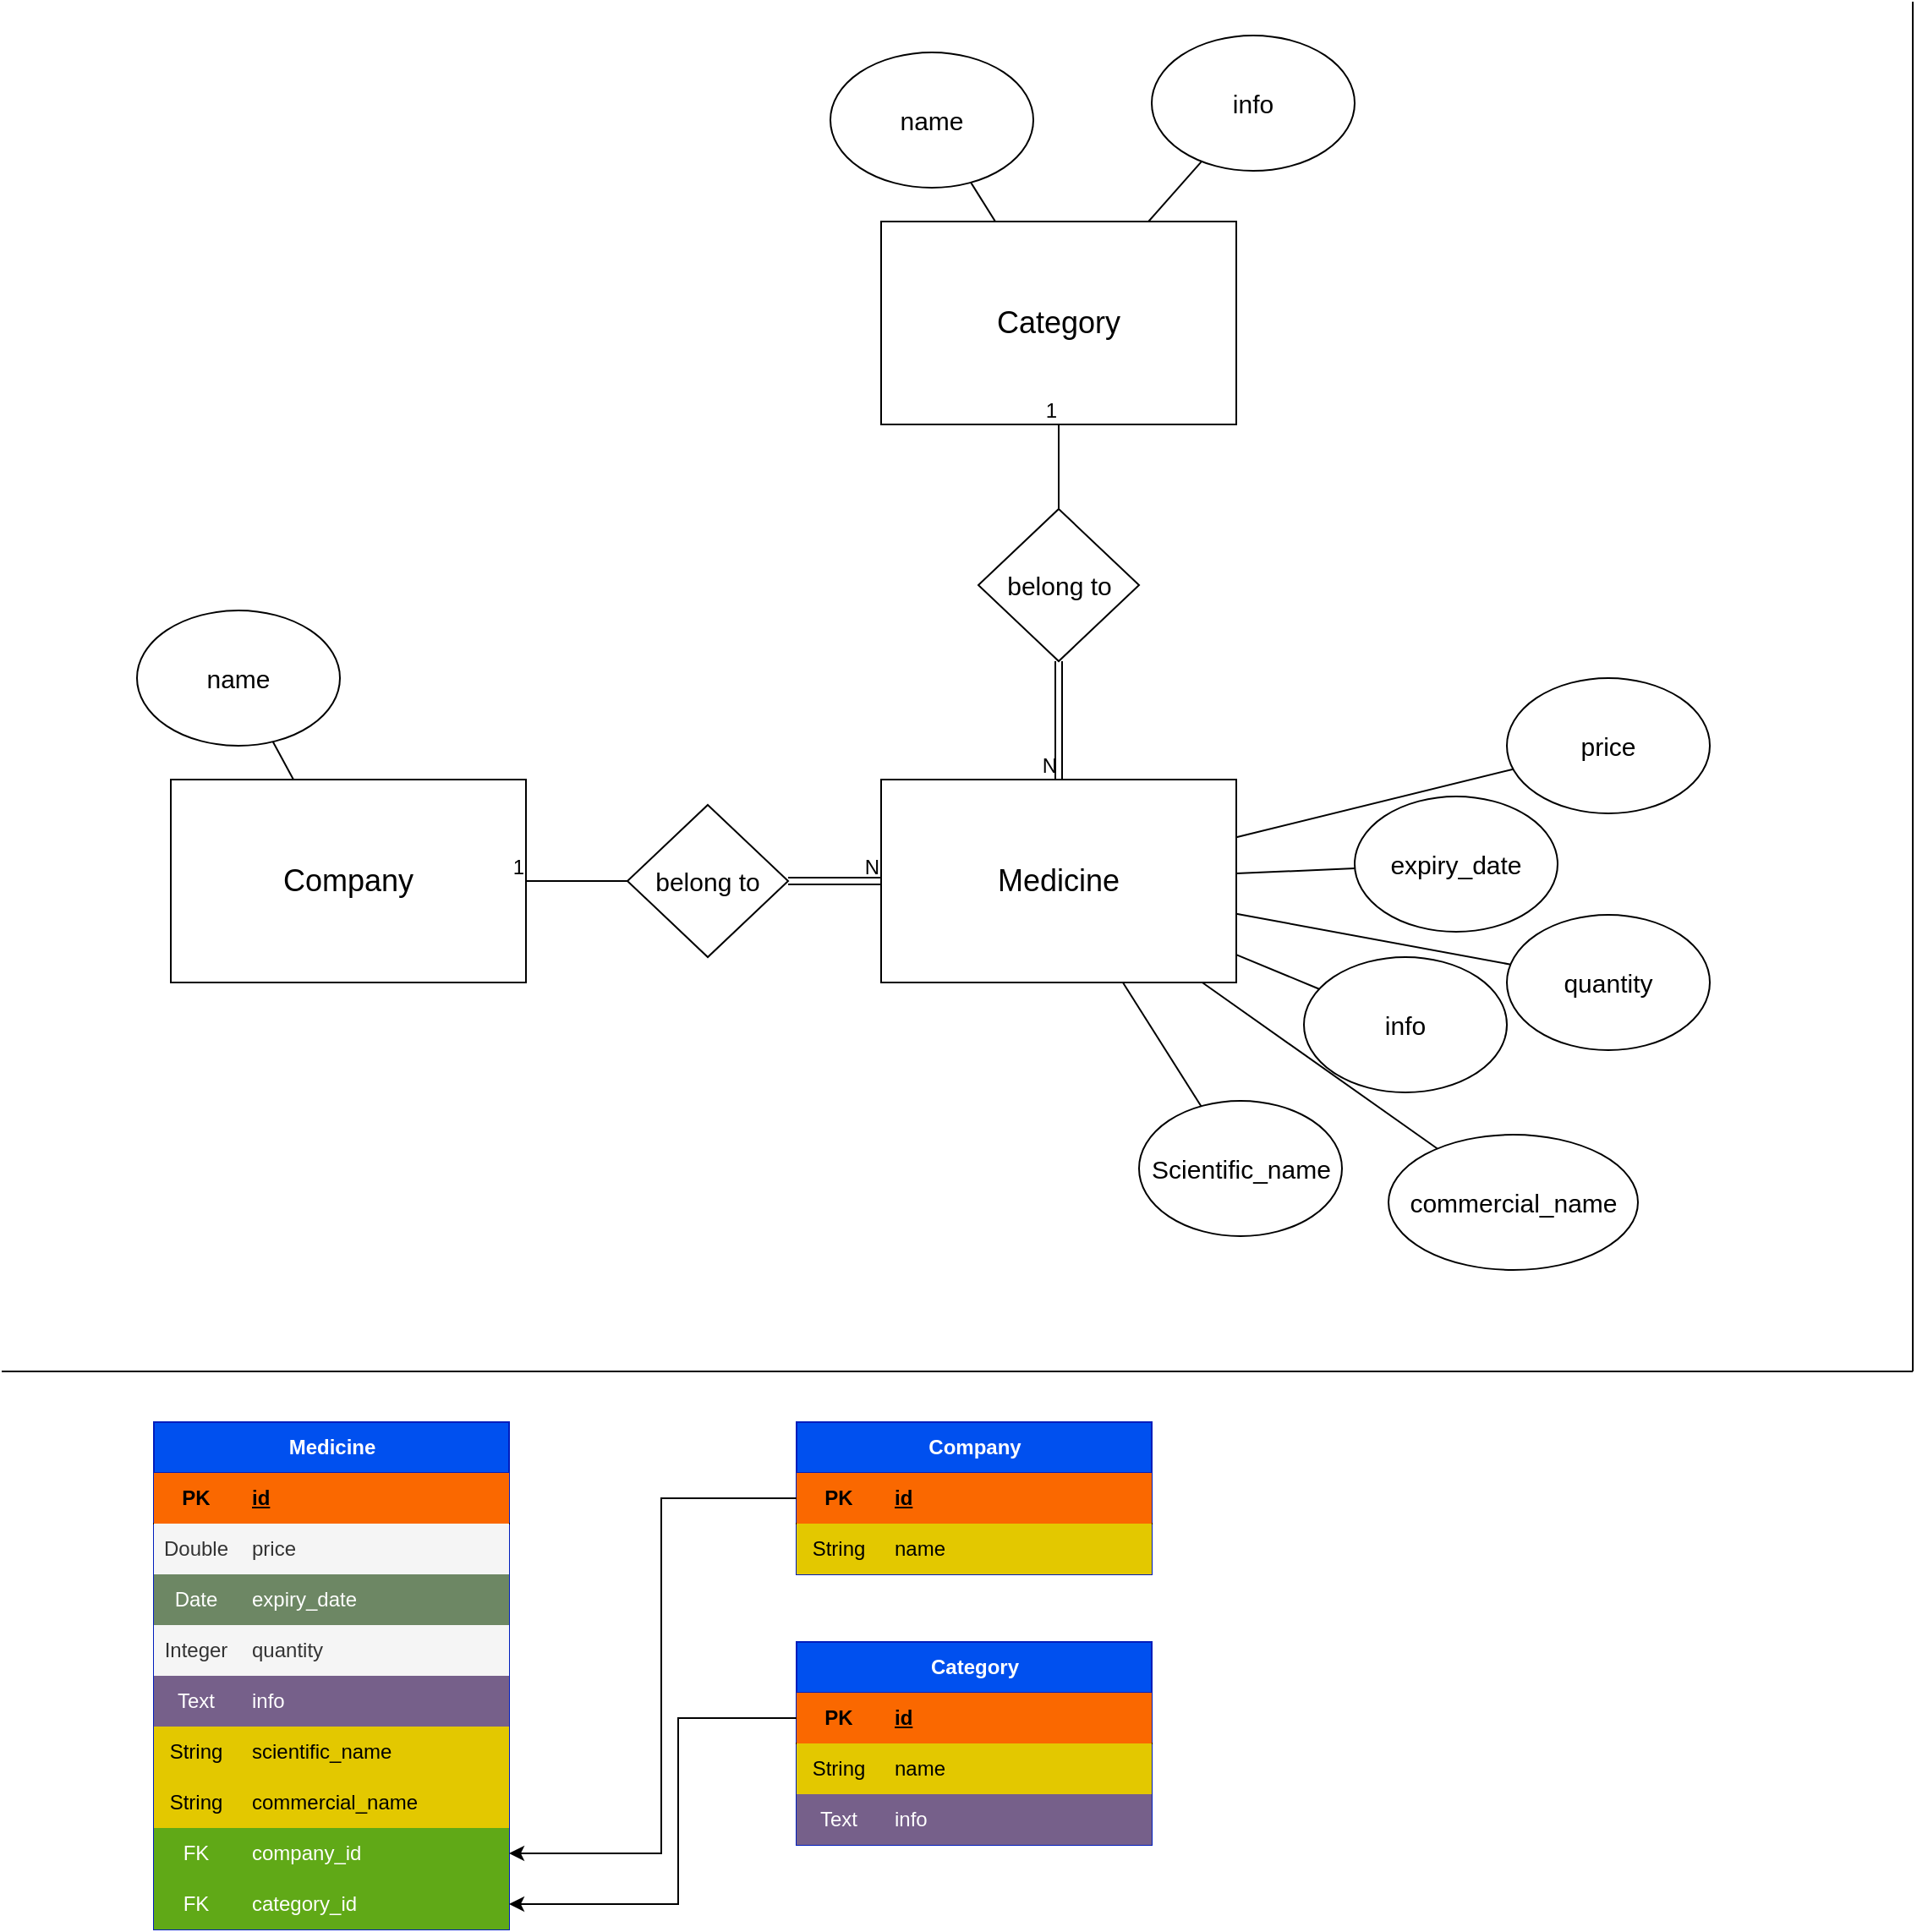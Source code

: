 <mxfile version="24.8.3">
  <diagram name="Page-1" id="ktYYeQN8WLj7u1vCZWg3">
    <mxGraphModel dx="1618" dy="426" grid="1" gridSize="10" guides="1" tooltips="1" connect="1" arrows="1" fold="1" page="1" pageScale="1" pageWidth="850" pageHeight="1100" math="0" shadow="0">
      <root>
        <mxCell id="0" />
        <mxCell id="1" parent="0" />
        <mxCell id="5e0rTwiGWB9B-gvFL6qZ-2" value="Company" style="rounded=0;whiteSpace=wrap;html=1;fontSize=18;" parent="1" vertex="1">
          <mxGeometry x="70" y="460" width="210" height="120" as="geometry" />
        </mxCell>
        <mxCell id="5e0rTwiGWB9B-gvFL6qZ-3" value="name" style="ellipse;whiteSpace=wrap;html=1;fontSize=15;" parent="1" vertex="1">
          <mxGeometry x="50" y="360" width="120" height="80" as="geometry" />
        </mxCell>
        <mxCell id="5e0rTwiGWB9B-gvFL6qZ-4" value="" style="endArrow=none;html=1;rounded=0;" parent="1" source="5e0rTwiGWB9B-gvFL6qZ-2" target="5e0rTwiGWB9B-gvFL6qZ-3" edge="1">
          <mxGeometry width="50" height="50" relative="1" as="geometry">
            <mxPoint x="260" y="450" as="sourcePoint" />
            <mxPoint x="310" y="400" as="targetPoint" />
          </mxGeometry>
        </mxCell>
        <mxCell id="5e0rTwiGWB9B-gvFL6qZ-5" value="Category" style="rounded=0;whiteSpace=wrap;html=1;fontSize=18;" parent="1" vertex="1">
          <mxGeometry x="490" y="130" width="210" height="120" as="geometry" />
        </mxCell>
        <mxCell id="5e0rTwiGWB9B-gvFL6qZ-6" value="name" style="ellipse;whiteSpace=wrap;html=1;fontSize=15;" parent="1" vertex="1">
          <mxGeometry x="460" y="30" width="120" height="80" as="geometry" />
        </mxCell>
        <mxCell id="5e0rTwiGWB9B-gvFL6qZ-7" value="" style="endArrow=none;html=1;rounded=0;" parent="1" source="5e0rTwiGWB9B-gvFL6qZ-5" target="5e0rTwiGWB9B-gvFL6qZ-6" edge="1">
          <mxGeometry width="50" height="50" relative="1" as="geometry">
            <mxPoint x="670" y="120" as="sourcePoint" />
            <mxPoint x="720" y="70" as="targetPoint" />
          </mxGeometry>
        </mxCell>
        <mxCell id="5e0rTwiGWB9B-gvFL6qZ-13" value="info" style="ellipse;whiteSpace=wrap;html=1;fontSize=15;" parent="1" vertex="1">
          <mxGeometry x="650" y="20" width="120" height="80" as="geometry" />
        </mxCell>
        <mxCell id="5e0rTwiGWB9B-gvFL6qZ-14" value="" style="endArrow=none;html=1;rounded=0;" parent="1" source="5e0rTwiGWB9B-gvFL6qZ-5" target="5e0rTwiGWB9B-gvFL6qZ-13" edge="1">
          <mxGeometry width="50" height="50" relative="1" as="geometry">
            <mxPoint x="768" y="120" as="sourcePoint" />
            <mxPoint x="930" y="60" as="targetPoint" />
          </mxGeometry>
        </mxCell>
        <mxCell id="5e0rTwiGWB9B-gvFL6qZ-15" value="Medicine" style="rounded=0;whiteSpace=wrap;html=1;fontSize=18;" parent="1" vertex="1">
          <mxGeometry x="490" y="460" width="210" height="120" as="geometry" />
        </mxCell>
        <mxCell id="5e0rTwiGWB9B-gvFL6qZ-16" value="Scientific_name" style="ellipse;whiteSpace=wrap;html=1;fontSize=15;" parent="1" vertex="1">
          <mxGeometry x="642.5" y="650" width="120" height="80" as="geometry" />
        </mxCell>
        <mxCell id="5e0rTwiGWB9B-gvFL6qZ-17" value="" style="endArrow=none;html=1;rounded=0;" parent="1" source="5e0rTwiGWB9B-gvFL6qZ-15" target="5e0rTwiGWB9B-gvFL6qZ-16" edge="1">
          <mxGeometry width="50" height="50" relative="1" as="geometry">
            <mxPoint x="670" y="450" as="sourcePoint" />
            <mxPoint x="720" y="400" as="targetPoint" />
          </mxGeometry>
        </mxCell>
        <mxCell id="5e0rTwiGWB9B-gvFL6qZ-18" value="info" style="ellipse;whiteSpace=wrap;html=1;fontSize=15;" parent="1" vertex="1">
          <mxGeometry x="740" y="565" width="120" height="80" as="geometry" />
        </mxCell>
        <mxCell id="5e0rTwiGWB9B-gvFL6qZ-19" value="" style="endArrow=none;html=1;rounded=0;" parent="1" source="5e0rTwiGWB9B-gvFL6qZ-15" target="5e0rTwiGWB9B-gvFL6qZ-18" edge="1">
          <mxGeometry width="50" height="50" relative="1" as="geometry">
            <mxPoint x="768" y="450" as="sourcePoint" />
            <mxPoint x="930" y="390" as="targetPoint" />
          </mxGeometry>
        </mxCell>
        <mxCell id="5e0rTwiGWB9B-gvFL6qZ-20" value="commercial_name" style="ellipse;whiteSpace=wrap;html=1;fontSize=15;" parent="1" vertex="1">
          <mxGeometry x="790" y="670" width="147.5" height="80" as="geometry" />
        </mxCell>
        <mxCell id="5e0rTwiGWB9B-gvFL6qZ-21" value="" style="endArrow=none;html=1;rounded=0;" parent="1" source="5e0rTwiGWB9B-gvFL6qZ-15" target="5e0rTwiGWB9B-gvFL6qZ-20" edge="1">
          <mxGeometry width="50" height="50" relative="1" as="geometry">
            <mxPoint x="587.5" y="450" as="sourcePoint" />
            <mxPoint x="862.5" y="370" as="targetPoint" />
          </mxGeometry>
        </mxCell>
        <mxCell id="5e0rTwiGWB9B-gvFL6qZ-22" value="quantity" style="ellipse;whiteSpace=wrap;html=1;fontSize=15;" parent="1" vertex="1">
          <mxGeometry x="860" y="540" width="120" height="80" as="geometry" />
        </mxCell>
        <mxCell id="5e0rTwiGWB9B-gvFL6qZ-23" value="" style="endArrow=none;html=1;rounded=0;" parent="1" source="5e0rTwiGWB9B-gvFL6qZ-15" target="5e0rTwiGWB9B-gvFL6qZ-22" edge="1">
          <mxGeometry width="50" height="50" relative="1" as="geometry">
            <mxPoint x="700" y="490" as="sourcePoint" />
            <mxPoint x="969" y="300" as="targetPoint" />
          </mxGeometry>
        </mxCell>
        <mxCell id="5e0rTwiGWB9B-gvFL6qZ-24" value="expiry_date" style="ellipse;whiteSpace=wrap;html=1;fontSize=15;" parent="1" vertex="1">
          <mxGeometry x="770" y="470" width="120" height="80" as="geometry" />
        </mxCell>
        <mxCell id="5e0rTwiGWB9B-gvFL6qZ-25" value="" style="endArrow=none;html=1;rounded=0;" parent="1" source="5e0rTwiGWB9B-gvFL6qZ-15" target="5e0rTwiGWB9B-gvFL6qZ-24" edge="1">
          <mxGeometry width="50" height="50" relative="1" as="geometry">
            <mxPoint x="670" y="500" as="sourcePoint" />
            <mxPoint x="1006" y="220" as="targetPoint" />
          </mxGeometry>
        </mxCell>
        <mxCell id="5e0rTwiGWB9B-gvFL6qZ-26" value="price" style="ellipse;whiteSpace=wrap;html=1;fontSize=15;" parent="1" vertex="1">
          <mxGeometry x="860" y="400" width="120" height="80" as="geometry" />
        </mxCell>
        <mxCell id="5e0rTwiGWB9B-gvFL6qZ-27" value="" style="endArrow=none;html=1;rounded=0;" parent="1" source="5e0rTwiGWB9B-gvFL6qZ-15" target="5e0rTwiGWB9B-gvFL6qZ-26" edge="1">
          <mxGeometry width="50" height="50" relative="1" as="geometry">
            <mxPoint x="680.005" y="320" as="sourcePoint" />
            <mxPoint x="1034.41" y="60" as="targetPoint" />
          </mxGeometry>
        </mxCell>
        <mxCell id="5e0rTwiGWB9B-gvFL6qZ-28" value="belong to" style="rhombus;whiteSpace=wrap;html=1;fontSize=15;" parent="1" vertex="1">
          <mxGeometry x="547.5" y="300" width="95" height="90" as="geometry" />
        </mxCell>
        <mxCell id="5e0rTwiGWB9B-gvFL6qZ-29" value="" style="shape=link;html=1;rounded=0;" parent="1" source="5e0rTwiGWB9B-gvFL6qZ-28" target="5e0rTwiGWB9B-gvFL6qZ-15" edge="1">
          <mxGeometry relative="1" as="geometry">
            <mxPoint x="410" y="390" as="sourcePoint" />
            <mxPoint x="570" y="390" as="targetPoint" />
          </mxGeometry>
        </mxCell>
        <mxCell id="5e0rTwiGWB9B-gvFL6qZ-30" value="N" style="resizable=0;html=1;whiteSpace=wrap;align=right;verticalAlign=bottom;" parent="5e0rTwiGWB9B-gvFL6qZ-29" connectable="0" vertex="1">
          <mxGeometry x="1" relative="1" as="geometry" />
        </mxCell>
        <mxCell id="5e0rTwiGWB9B-gvFL6qZ-31" value="" style="endArrow=none;html=1;rounded=0;" parent="1" source="5e0rTwiGWB9B-gvFL6qZ-28" target="5e0rTwiGWB9B-gvFL6qZ-5" edge="1">
          <mxGeometry relative="1" as="geometry">
            <mxPoint x="500" y="270" as="sourcePoint" />
            <mxPoint x="660" y="270" as="targetPoint" />
          </mxGeometry>
        </mxCell>
        <mxCell id="5e0rTwiGWB9B-gvFL6qZ-32" value="1" style="resizable=0;html=1;whiteSpace=wrap;align=right;verticalAlign=bottom;" parent="5e0rTwiGWB9B-gvFL6qZ-31" connectable="0" vertex="1">
          <mxGeometry x="1" relative="1" as="geometry" />
        </mxCell>
        <mxCell id="5e0rTwiGWB9B-gvFL6qZ-33" value="belong to" style="rhombus;whiteSpace=wrap;html=1;fontSize=15;" parent="1" vertex="1">
          <mxGeometry x="340" y="475" width="95" height="90" as="geometry" />
        </mxCell>
        <mxCell id="5e0rTwiGWB9B-gvFL6qZ-34" value="" style="shape=link;html=1;rounded=0;" parent="1" source="5e0rTwiGWB9B-gvFL6qZ-33" target="5e0rTwiGWB9B-gvFL6qZ-15" edge="1">
          <mxGeometry relative="1" as="geometry">
            <mxPoint x="192.5" y="550" as="sourcePoint" />
            <mxPoint x="377.5" y="620" as="targetPoint" />
          </mxGeometry>
        </mxCell>
        <mxCell id="5e0rTwiGWB9B-gvFL6qZ-35" value="N" style="resizable=0;html=1;whiteSpace=wrap;align=right;verticalAlign=bottom;" parent="5e0rTwiGWB9B-gvFL6qZ-34" connectable="0" vertex="1">
          <mxGeometry x="1" relative="1" as="geometry" />
        </mxCell>
        <mxCell id="5e0rTwiGWB9B-gvFL6qZ-36" value="" style="endArrow=none;html=1;rounded=0;" parent="1" source="5e0rTwiGWB9B-gvFL6qZ-33" target="5e0rTwiGWB9B-gvFL6qZ-2" edge="1">
          <mxGeometry relative="1" as="geometry">
            <mxPoint x="282.5" y="430" as="sourcePoint" />
            <mxPoint x="377.5" y="410" as="targetPoint" />
          </mxGeometry>
        </mxCell>
        <mxCell id="5e0rTwiGWB9B-gvFL6qZ-37" value="1" style="resizable=0;html=1;whiteSpace=wrap;align=right;verticalAlign=bottom;" parent="5e0rTwiGWB9B-gvFL6qZ-36" connectable="0" vertex="1">
          <mxGeometry x="1" relative="1" as="geometry" />
        </mxCell>
        <mxCell id="5e0rTwiGWB9B-gvFL6qZ-38" value="" style="endArrow=none;html=1;rounded=0;" parent="1" edge="1">
          <mxGeometry relative="1" as="geometry">
            <mxPoint x="-30" y="810" as="sourcePoint" />
            <mxPoint x="1100" y="810" as="targetPoint" />
          </mxGeometry>
        </mxCell>
        <mxCell id="5e0rTwiGWB9B-gvFL6qZ-39" value="" style="endArrow=none;html=1;rounded=0;" parent="1" edge="1">
          <mxGeometry relative="1" as="geometry">
            <mxPoint x="1100" as="sourcePoint" />
            <mxPoint x="1100" y="810" as="targetPoint" />
          </mxGeometry>
        </mxCell>
        <mxCell id="5e0rTwiGWB9B-gvFL6qZ-40" value="Medicine" style="shape=table;startSize=30;container=1;collapsible=1;childLayout=tableLayout;fixedRows=1;rowLines=0;fontStyle=1;align=center;resizeLast=1;html=1;fillColor=#0050ef;strokeColor=#001DBC;fontColor=#ffffff;strokeWidth=1;perimeterSpacing=0;" parent="1" vertex="1">
          <mxGeometry x="60" y="840" width="210" height="300" as="geometry" />
        </mxCell>
        <mxCell id="5e0rTwiGWB9B-gvFL6qZ-41" value="" style="shape=tableRow;horizontal=0;startSize=0;swimlaneHead=0;swimlaneBody=0;fillColor=none;collapsible=0;dropTarget=0;points=[[0,0.5],[1,0.5]];portConstraint=eastwest;top=0;left=0;right=0;bottom=1;" parent="5e0rTwiGWB9B-gvFL6qZ-40" vertex="1">
          <mxGeometry y="30" width="210" height="30" as="geometry" />
        </mxCell>
        <mxCell id="5e0rTwiGWB9B-gvFL6qZ-42" value="PK" style="shape=partialRectangle;connectable=0;fillColor=#fa6800;top=0;left=0;bottom=0;right=0;fontStyle=1;overflow=hidden;whiteSpace=wrap;html=1;strokeColor=#C73500;fontColor=#000000;" parent="5e0rTwiGWB9B-gvFL6qZ-41" vertex="1">
          <mxGeometry width="50" height="30" as="geometry">
            <mxRectangle width="50" height="30" as="alternateBounds" />
          </mxGeometry>
        </mxCell>
        <mxCell id="5e0rTwiGWB9B-gvFL6qZ-43" value="id" style="shape=partialRectangle;connectable=0;fillColor=#fa6800;top=0;left=0;bottom=0;right=0;align=left;spacingLeft=6;fontStyle=5;overflow=hidden;whiteSpace=wrap;html=1;fontColor=#000000;strokeColor=#C73500;" parent="5e0rTwiGWB9B-gvFL6qZ-41" vertex="1">
          <mxGeometry x="50" width="160" height="30" as="geometry">
            <mxRectangle width="160" height="30" as="alternateBounds" />
          </mxGeometry>
        </mxCell>
        <mxCell id="5e0rTwiGWB9B-gvFL6qZ-44" value="" style="shape=tableRow;horizontal=0;startSize=0;swimlaneHead=0;swimlaneBody=0;fillColor=none;collapsible=0;dropTarget=0;points=[[0,0.5],[1,0.5]];portConstraint=eastwest;top=0;left=0;right=0;bottom=0;" parent="5e0rTwiGWB9B-gvFL6qZ-40" vertex="1">
          <mxGeometry y="60" width="210" height="30" as="geometry" />
        </mxCell>
        <mxCell id="5e0rTwiGWB9B-gvFL6qZ-45" value="Double" style="shape=partialRectangle;connectable=0;fillColor=#f5f5f5;top=0;left=0;bottom=0;right=0;editable=1;overflow=hidden;whiteSpace=wrap;html=1;fontColor=#333333;strokeColor=#666666;" parent="5e0rTwiGWB9B-gvFL6qZ-44" vertex="1">
          <mxGeometry width="50" height="30" as="geometry">
            <mxRectangle width="50" height="30" as="alternateBounds" />
          </mxGeometry>
        </mxCell>
        <mxCell id="5e0rTwiGWB9B-gvFL6qZ-46" value="price" style="shape=partialRectangle;connectable=0;fillColor=#f5f5f5;top=0;left=0;bottom=0;right=0;align=left;spacingLeft=6;overflow=hidden;whiteSpace=wrap;html=1;fontColor=#333333;strokeColor=#666666;" parent="5e0rTwiGWB9B-gvFL6qZ-44" vertex="1">
          <mxGeometry x="50" width="160" height="30" as="geometry">
            <mxRectangle width="160" height="30" as="alternateBounds" />
          </mxGeometry>
        </mxCell>
        <mxCell id="5e0rTwiGWB9B-gvFL6qZ-47" value="" style="shape=tableRow;horizontal=0;startSize=0;swimlaneHead=0;swimlaneBody=0;fillColor=none;collapsible=0;dropTarget=0;points=[[0,0.5],[1,0.5]];portConstraint=eastwest;top=0;left=0;right=0;bottom=0;" parent="5e0rTwiGWB9B-gvFL6qZ-40" vertex="1">
          <mxGeometry y="90" width="210" height="30" as="geometry" />
        </mxCell>
        <mxCell id="5e0rTwiGWB9B-gvFL6qZ-48" value="Date" style="shape=partialRectangle;connectable=0;fillColor=#6d8764;top=0;left=0;bottom=0;right=0;editable=1;overflow=hidden;whiteSpace=wrap;html=1;fontColor=#ffffff;strokeColor=#3A5431;" parent="5e0rTwiGWB9B-gvFL6qZ-47" vertex="1">
          <mxGeometry width="50" height="30" as="geometry">
            <mxRectangle width="50" height="30" as="alternateBounds" />
          </mxGeometry>
        </mxCell>
        <mxCell id="5e0rTwiGWB9B-gvFL6qZ-49" value="expiry_date" style="shape=partialRectangle;connectable=0;fillColor=#6d8764;top=0;left=0;bottom=0;right=0;align=left;spacingLeft=6;overflow=hidden;whiteSpace=wrap;html=1;fontColor=#ffffff;strokeColor=#3A5431;" parent="5e0rTwiGWB9B-gvFL6qZ-47" vertex="1">
          <mxGeometry x="50" width="160" height="30" as="geometry">
            <mxRectangle width="160" height="30" as="alternateBounds" />
          </mxGeometry>
        </mxCell>
        <mxCell id="5e0rTwiGWB9B-gvFL6qZ-55" value="" style="shape=tableRow;horizontal=0;startSize=0;swimlaneHead=0;swimlaneBody=0;fillColor=none;collapsible=0;dropTarget=0;points=[[0,0.5],[1,0.5]];portConstraint=eastwest;top=0;left=0;right=0;bottom=0;" parent="5e0rTwiGWB9B-gvFL6qZ-40" vertex="1">
          <mxGeometry y="120" width="210" height="30" as="geometry" />
        </mxCell>
        <mxCell id="5e0rTwiGWB9B-gvFL6qZ-56" value="Integer" style="shape=partialRectangle;connectable=0;top=0;left=0;bottom=0;right=0;editable=1;overflow=hidden;whiteSpace=wrap;html=1;fillColor=#f5f5f5;fontColor=#333333;strokeColor=#666666;" parent="5e0rTwiGWB9B-gvFL6qZ-55" vertex="1">
          <mxGeometry width="50" height="30" as="geometry">
            <mxRectangle width="50" height="30" as="alternateBounds" />
          </mxGeometry>
        </mxCell>
        <mxCell id="5e0rTwiGWB9B-gvFL6qZ-57" value="quantity" style="shape=partialRectangle;connectable=0;top=0;left=0;bottom=0;right=0;align=left;spacingLeft=6;overflow=hidden;whiteSpace=wrap;html=1;fillColor=#f5f5f5;fontColor=#333333;strokeColor=#666666;" parent="5e0rTwiGWB9B-gvFL6qZ-55" vertex="1">
          <mxGeometry x="50" width="160" height="30" as="geometry">
            <mxRectangle width="160" height="30" as="alternateBounds" />
          </mxGeometry>
        </mxCell>
        <mxCell id="5e0rTwiGWB9B-gvFL6qZ-58" value="" style="shape=tableRow;horizontal=0;startSize=0;swimlaneHead=0;swimlaneBody=0;fillColor=none;collapsible=0;dropTarget=0;points=[[0,0.5],[1,0.5]];portConstraint=eastwest;top=0;left=0;right=0;bottom=0;" parent="5e0rTwiGWB9B-gvFL6qZ-40" vertex="1">
          <mxGeometry y="150" width="210" height="30" as="geometry" />
        </mxCell>
        <mxCell id="5e0rTwiGWB9B-gvFL6qZ-59" value="Text" style="shape=partialRectangle;connectable=0;top=0;left=0;bottom=0;right=0;editable=1;overflow=hidden;whiteSpace=wrap;html=1;fillColor=#76608a;fontColor=#ffffff;strokeColor=#432D57;" parent="5e0rTwiGWB9B-gvFL6qZ-58" vertex="1">
          <mxGeometry width="50" height="30" as="geometry">
            <mxRectangle width="50" height="30" as="alternateBounds" />
          </mxGeometry>
        </mxCell>
        <mxCell id="5e0rTwiGWB9B-gvFL6qZ-60" value="info" style="shape=partialRectangle;connectable=0;top=0;left=0;bottom=0;right=0;align=left;spacingLeft=6;overflow=hidden;whiteSpace=wrap;html=1;fillColor=#76608a;fontColor=#ffffff;strokeColor=#432D57;" parent="5e0rTwiGWB9B-gvFL6qZ-58" vertex="1">
          <mxGeometry x="50" width="160" height="30" as="geometry">
            <mxRectangle width="160" height="30" as="alternateBounds" />
          </mxGeometry>
        </mxCell>
        <mxCell id="5e0rTwiGWB9B-gvFL6qZ-61" value="" style="shape=tableRow;horizontal=0;startSize=0;swimlaneHead=0;swimlaneBody=0;fillColor=none;collapsible=0;dropTarget=0;points=[[0,0.5],[1,0.5]];portConstraint=eastwest;top=0;left=0;right=0;bottom=0;" parent="5e0rTwiGWB9B-gvFL6qZ-40" vertex="1">
          <mxGeometry y="180" width="210" height="30" as="geometry" />
        </mxCell>
        <mxCell id="5e0rTwiGWB9B-gvFL6qZ-62" value="String" style="shape=partialRectangle;connectable=0;top=0;left=0;bottom=0;right=0;editable=1;overflow=hidden;whiteSpace=wrap;html=1;fillColor=#e3c800;fontColor=#000000;strokeColor=#B09500;" parent="5e0rTwiGWB9B-gvFL6qZ-61" vertex="1">
          <mxGeometry width="50" height="30" as="geometry">
            <mxRectangle width="50" height="30" as="alternateBounds" />
          </mxGeometry>
        </mxCell>
        <mxCell id="5e0rTwiGWB9B-gvFL6qZ-63" value="scientific_name" style="shape=partialRectangle;connectable=0;top=0;left=0;bottom=0;right=0;align=left;spacingLeft=6;overflow=hidden;whiteSpace=wrap;html=1;fillColor=#e3c800;fontColor=#000000;strokeColor=#B09500;" parent="5e0rTwiGWB9B-gvFL6qZ-61" vertex="1">
          <mxGeometry x="50" width="160" height="30" as="geometry">
            <mxRectangle width="160" height="30" as="alternateBounds" />
          </mxGeometry>
        </mxCell>
        <mxCell id="5e0rTwiGWB9B-gvFL6qZ-50" value="" style="shape=tableRow;horizontal=0;startSize=0;swimlaneHead=0;swimlaneBody=0;fillColor=none;collapsible=0;dropTarget=0;points=[[0,0.5],[1,0.5]];portConstraint=eastwest;top=0;left=0;right=0;bottom=0;" parent="5e0rTwiGWB9B-gvFL6qZ-40" vertex="1">
          <mxGeometry y="210" width="210" height="30" as="geometry" />
        </mxCell>
        <mxCell id="5e0rTwiGWB9B-gvFL6qZ-51" value="String" style="shape=partialRectangle;connectable=0;top=0;left=0;bottom=0;right=0;editable=1;overflow=hidden;whiteSpace=wrap;html=1;fillColor=#e3c800;fontColor=#000000;strokeColor=#B09500;" parent="5e0rTwiGWB9B-gvFL6qZ-50" vertex="1">
          <mxGeometry width="50" height="30" as="geometry">
            <mxRectangle width="50" height="30" as="alternateBounds" />
          </mxGeometry>
        </mxCell>
        <mxCell id="5e0rTwiGWB9B-gvFL6qZ-52" value="commercial_name" style="shape=partialRectangle;connectable=0;top=0;left=0;bottom=0;right=0;align=left;spacingLeft=6;overflow=hidden;whiteSpace=wrap;html=1;fillColor=#e3c800;fontColor=#000000;strokeColor=#B09500;" parent="5e0rTwiGWB9B-gvFL6qZ-50" vertex="1">
          <mxGeometry x="50" width="160" height="30" as="geometry">
            <mxRectangle width="160" height="30" as="alternateBounds" />
          </mxGeometry>
        </mxCell>
        <mxCell id="5e0rTwiGWB9B-gvFL6qZ-101" value="" style="shape=tableRow;horizontal=0;startSize=0;swimlaneHead=0;swimlaneBody=0;fillColor=none;collapsible=0;dropTarget=0;points=[[0,0.5],[1,0.5]];portConstraint=eastwest;top=0;left=0;right=0;bottom=0;" parent="5e0rTwiGWB9B-gvFL6qZ-40" vertex="1">
          <mxGeometry y="240" width="210" height="30" as="geometry" />
        </mxCell>
        <mxCell id="5e0rTwiGWB9B-gvFL6qZ-102" value="FK" style="shape=partialRectangle;connectable=0;top=0;left=0;bottom=0;right=0;editable=1;overflow=hidden;whiteSpace=wrap;html=1;fillColor=#60a917;strokeColor=#2D7600;fontColor=#ffffff;" parent="5e0rTwiGWB9B-gvFL6qZ-101" vertex="1">
          <mxGeometry width="50" height="30" as="geometry">
            <mxRectangle width="50" height="30" as="alternateBounds" />
          </mxGeometry>
        </mxCell>
        <mxCell id="5e0rTwiGWB9B-gvFL6qZ-103" value="company_id" style="shape=partialRectangle;connectable=0;top=0;left=0;bottom=0;right=0;align=left;spacingLeft=6;overflow=hidden;whiteSpace=wrap;html=1;fillColor=#60a917;strokeColor=#2D7600;fontColor=#ffffff;" parent="5e0rTwiGWB9B-gvFL6qZ-101" vertex="1">
          <mxGeometry x="50" width="160" height="30" as="geometry">
            <mxRectangle width="160" height="30" as="alternateBounds" />
          </mxGeometry>
        </mxCell>
        <mxCell id="5e0rTwiGWB9B-gvFL6qZ-86" value="" style="shape=tableRow;horizontal=0;startSize=0;swimlaneHead=0;swimlaneBody=0;fillColor=none;collapsible=0;dropTarget=0;points=[[0,0.5],[1,0.5]];portConstraint=eastwest;top=0;left=0;right=0;bottom=0;" parent="5e0rTwiGWB9B-gvFL6qZ-40" vertex="1">
          <mxGeometry y="270" width="210" height="30" as="geometry" />
        </mxCell>
        <mxCell id="5e0rTwiGWB9B-gvFL6qZ-87" value="FK" style="shape=partialRectangle;connectable=0;top=0;left=0;bottom=0;right=0;editable=1;overflow=hidden;whiteSpace=wrap;html=1;fillColor=#60a917;strokeColor=#2D7600;fontColor=#ffffff;" parent="5e0rTwiGWB9B-gvFL6qZ-86" vertex="1">
          <mxGeometry width="50" height="30" as="geometry">
            <mxRectangle width="50" height="30" as="alternateBounds" />
          </mxGeometry>
        </mxCell>
        <mxCell id="5e0rTwiGWB9B-gvFL6qZ-88" value="category_id" style="shape=partialRectangle;connectable=0;top=0;left=0;bottom=0;right=0;align=left;spacingLeft=6;overflow=hidden;whiteSpace=wrap;html=1;fillColor=#60a917;strokeColor=#2D7600;fontColor=#ffffff;" parent="5e0rTwiGWB9B-gvFL6qZ-86" vertex="1">
          <mxGeometry x="50" width="160" height="30" as="geometry">
            <mxRectangle width="160" height="30" as="alternateBounds" />
          </mxGeometry>
        </mxCell>
        <mxCell id="5e0rTwiGWB9B-gvFL6qZ-64" value="Company" style="shape=table;startSize=30;container=1;collapsible=1;childLayout=tableLayout;fixedRows=1;rowLines=0;fontStyle=1;align=center;resizeLast=1;html=1;fillColor=#0050ef;strokeColor=#001DBC;fontColor=#ffffff;" parent="1" vertex="1">
          <mxGeometry x="440" y="840" width="210" height="90" as="geometry" />
        </mxCell>
        <mxCell id="5e0rTwiGWB9B-gvFL6qZ-65" value="" style="shape=tableRow;horizontal=0;startSize=0;swimlaneHead=0;swimlaneBody=0;fillColor=none;collapsible=0;dropTarget=0;points=[[0,0.5],[1,0.5]];portConstraint=eastwest;top=0;left=0;right=0;bottom=1;" parent="5e0rTwiGWB9B-gvFL6qZ-64" vertex="1">
          <mxGeometry y="30" width="210" height="30" as="geometry" />
        </mxCell>
        <mxCell id="5e0rTwiGWB9B-gvFL6qZ-66" value="PK" style="shape=partialRectangle;connectable=0;fillColor=#fa6800;top=0;left=0;bottom=0;right=0;fontStyle=1;overflow=hidden;whiteSpace=wrap;html=1;strokeColor=#C73500;fontColor=#000000;" parent="5e0rTwiGWB9B-gvFL6qZ-65" vertex="1">
          <mxGeometry width="50" height="30" as="geometry">
            <mxRectangle width="50" height="30" as="alternateBounds" />
          </mxGeometry>
        </mxCell>
        <mxCell id="5e0rTwiGWB9B-gvFL6qZ-67" value="id" style="shape=partialRectangle;connectable=0;fillColor=#fa6800;top=0;left=0;bottom=0;right=0;align=left;spacingLeft=6;fontStyle=5;overflow=hidden;whiteSpace=wrap;html=1;fontColor=#000000;strokeColor=#C73500;" parent="5e0rTwiGWB9B-gvFL6qZ-65" vertex="1">
          <mxGeometry x="50" width="160" height="30" as="geometry">
            <mxRectangle width="160" height="30" as="alternateBounds" />
          </mxGeometry>
        </mxCell>
        <mxCell id="5e0rTwiGWB9B-gvFL6qZ-80" value="" style="shape=tableRow;horizontal=0;startSize=0;swimlaneHead=0;swimlaneBody=0;fillColor=none;collapsible=0;dropTarget=0;points=[[0,0.5],[1,0.5]];portConstraint=eastwest;top=0;left=0;right=0;bottom=0;" parent="5e0rTwiGWB9B-gvFL6qZ-64" vertex="1">
          <mxGeometry y="60" width="210" height="30" as="geometry" />
        </mxCell>
        <mxCell id="5e0rTwiGWB9B-gvFL6qZ-81" value="String" style="shape=partialRectangle;connectable=0;top=0;left=0;bottom=0;right=0;editable=1;overflow=hidden;whiteSpace=wrap;html=1;fillColor=#e3c800;fontColor=#000000;strokeColor=#B09500;" parent="5e0rTwiGWB9B-gvFL6qZ-80" vertex="1">
          <mxGeometry width="50" height="30" as="geometry">
            <mxRectangle width="50" height="30" as="alternateBounds" />
          </mxGeometry>
        </mxCell>
        <mxCell id="5e0rTwiGWB9B-gvFL6qZ-82" value="name" style="shape=partialRectangle;connectable=0;top=0;left=0;bottom=0;right=0;align=left;spacingLeft=6;overflow=hidden;whiteSpace=wrap;html=1;fillColor=#e3c800;fontColor=#000000;strokeColor=#B09500;" parent="5e0rTwiGWB9B-gvFL6qZ-80" vertex="1">
          <mxGeometry x="50" width="160" height="30" as="geometry">
            <mxRectangle width="160" height="30" as="alternateBounds" />
          </mxGeometry>
        </mxCell>
        <mxCell id="5e0rTwiGWB9B-gvFL6qZ-89" value="" style="endArrow=classic;html=1;rounded=0;exitX=0;exitY=0.5;exitDx=0;exitDy=0;" parent="1" source="5e0rTwiGWB9B-gvFL6qZ-65" target="5e0rTwiGWB9B-gvFL6qZ-101" edge="1">
          <mxGeometry width="50" height="50" relative="1" as="geometry">
            <mxPoint x="340" y="970" as="sourcePoint" />
            <mxPoint x="290" y="1110" as="targetPoint" />
            <Array as="points">
              <mxPoint x="360" y="885" />
              <mxPoint x="360" y="1095" />
            </Array>
          </mxGeometry>
        </mxCell>
        <mxCell id="5e0rTwiGWB9B-gvFL6qZ-90" value="Category" style="shape=table;startSize=30;container=1;collapsible=1;childLayout=tableLayout;fixedRows=1;rowLines=0;fontStyle=1;align=center;resizeLast=1;html=1;fillColor=#0050ef;strokeColor=#001DBC;fontColor=#ffffff;" parent="1" vertex="1">
          <mxGeometry x="440" y="970" width="210" height="120" as="geometry" />
        </mxCell>
        <mxCell id="5e0rTwiGWB9B-gvFL6qZ-91" value="" style="shape=tableRow;horizontal=0;startSize=0;swimlaneHead=0;swimlaneBody=0;fillColor=none;collapsible=0;dropTarget=0;points=[[0,0.5],[1,0.5]];portConstraint=eastwest;top=0;left=0;right=0;bottom=1;" parent="5e0rTwiGWB9B-gvFL6qZ-90" vertex="1">
          <mxGeometry y="30" width="210" height="30" as="geometry" />
        </mxCell>
        <mxCell id="5e0rTwiGWB9B-gvFL6qZ-92" value="PK" style="shape=partialRectangle;connectable=0;fillColor=#fa6800;top=0;left=0;bottom=0;right=0;fontStyle=1;overflow=hidden;whiteSpace=wrap;html=1;strokeColor=#C73500;fontColor=#000000;" parent="5e0rTwiGWB9B-gvFL6qZ-91" vertex="1">
          <mxGeometry width="50" height="30" as="geometry">
            <mxRectangle width="50" height="30" as="alternateBounds" />
          </mxGeometry>
        </mxCell>
        <mxCell id="5e0rTwiGWB9B-gvFL6qZ-93" value="id" style="shape=partialRectangle;connectable=0;fillColor=#fa6800;top=0;left=0;bottom=0;right=0;align=left;spacingLeft=6;fontStyle=5;overflow=hidden;whiteSpace=wrap;html=1;fontColor=#000000;strokeColor=#C73500;" parent="5e0rTwiGWB9B-gvFL6qZ-91" vertex="1">
          <mxGeometry x="50" width="160" height="30" as="geometry">
            <mxRectangle width="160" height="30" as="alternateBounds" />
          </mxGeometry>
        </mxCell>
        <mxCell id="5e0rTwiGWB9B-gvFL6qZ-94" value="" style="shape=tableRow;horizontal=0;startSize=0;swimlaneHead=0;swimlaneBody=0;fillColor=none;collapsible=0;dropTarget=0;points=[[0,0.5],[1,0.5]];portConstraint=eastwest;top=0;left=0;right=0;bottom=0;" parent="5e0rTwiGWB9B-gvFL6qZ-90" vertex="1">
          <mxGeometry y="60" width="210" height="30" as="geometry" />
        </mxCell>
        <mxCell id="5e0rTwiGWB9B-gvFL6qZ-95" value="String" style="shape=partialRectangle;connectable=0;top=0;left=0;bottom=0;right=0;editable=1;overflow=hidden;whiteSpace=wrap;html=1;fillColor=#e3c800;fontColor=#000000;strokeColor=#B09500;" parent="5e0rTwiGWB9B-gvFL6qZ-94" vertex="1">
          <mxGeometry width="50" height="30" as="geometry">
            <mxRectangle width="50" height="30" as="alternateBounds" />
          </mxGeometry>
        </mxCell>
        <mxCell id="5e0rTwiGWB9B-gvFL6qZ-96" value="name" style="shape=partialRectangle;connectable=0;top=0;left=0;bottom=0;right=0;align=left;spacingLeft=6;overflow=hidden;whiteSpace=wrap;html=1;fillColor=#e3c800;fontColor=#000000;strokeColor=#B09500;" parent="5e0rTwiGWB9B-gvFL6qZ-94" vertex="1">
          <mxGeometry x="50" width="160" height="30" as="geometry">
            <mxRectangle width="160" height="30" as="alternateBounds" />
          </mxGeometry>
        </mxCell>
        <mxCell id="5e0rTwiGWB9B-gvFL6qZ-97" value="" style="shape=tableRow;horizontal=0;startSize=0;swimlaneHead=0;swimlaneBody=0;fillColor=none;collapsible=0;dropTarget=0;points=[[0,0.5],[1,0.5]];portConstraint=eastwest;top=0;left=0;right=0;bottom=0;" parent="5e0rTwiGWB9B-gvFL6qZ-90" vertex="1">
          <mxGeometry y="90" width="210" height="30" as="geometry" />
        </mxCell>
        <mxCell id="5e0rTwiGWB9B-gvFL6qZ-98" value="Text" style="shape=partialRectangle;connectable=0;top=0;left=0;bottom=0;right=0;editable=1;overflow=hidden;whiteSpace=wrap;html=1;fillColor=#76608a;fontColor=#ffffff;strokeColor=#432D57;" parent="5e0rTwiGWB9B-gvFL6qZ-97" vertex="1">
          <mxGeometry width="50" height="30" as="geometry">
            <mxRectangle width="50" height="30" as="alternateBounds" />
          </mxGeometry>
        </mxCell>
        <mxCell id="5e0rTwiGWB9B-gvFL6qZ-99" value="info" style="shape=partialRectangle;connectable=0;top=0;left=0;bottom=0;right=0;align=left;spacingLeft=6;overflow=hidden;whiteSpace=wrap;html=1;fillColor=#76608a;fontColor=#ffffff;strokeColor=#432D57;" parent="5e0rTwiGWB9B-gvFL6qZ-97" vertex="1">
          <mxGeometry x="50" width="160" height="30" as="geometry">
            <mxRectangle width="160" height="30" as="alternateBounds" />
          </mxGeometry>
        </mxCell>
        <mxCell id="5e0rTwiGWB9B-gvFL6qZ-100" value="" style="endArrow=classic;html=1;rounded=0;exitX=0;exitY=0.5;exitDx=0;exitDy=0;" parent="1" source="5e0rTwiGWB9B-gvFL6qZ-91" target="5e0rTwiGWB9B-gvFL6qZ-86" edge="1">
          <mxGeometry width="50" height="50" relative="1" as="geometry">
            <mxPoint x="450" y="895" as="sourcePoint" />
            <mxPoint x="280" y="1105" as="targetPoint" />
            <Array as="points">
              <mxPoint x="370" y="1015" />
              <mxPoint x="370" y="1125" />
            </Array>
          </mxGeometry>
        </mxCell>
      </root>
    </mxGraphModel>
  </diagram>
</mxfile>
